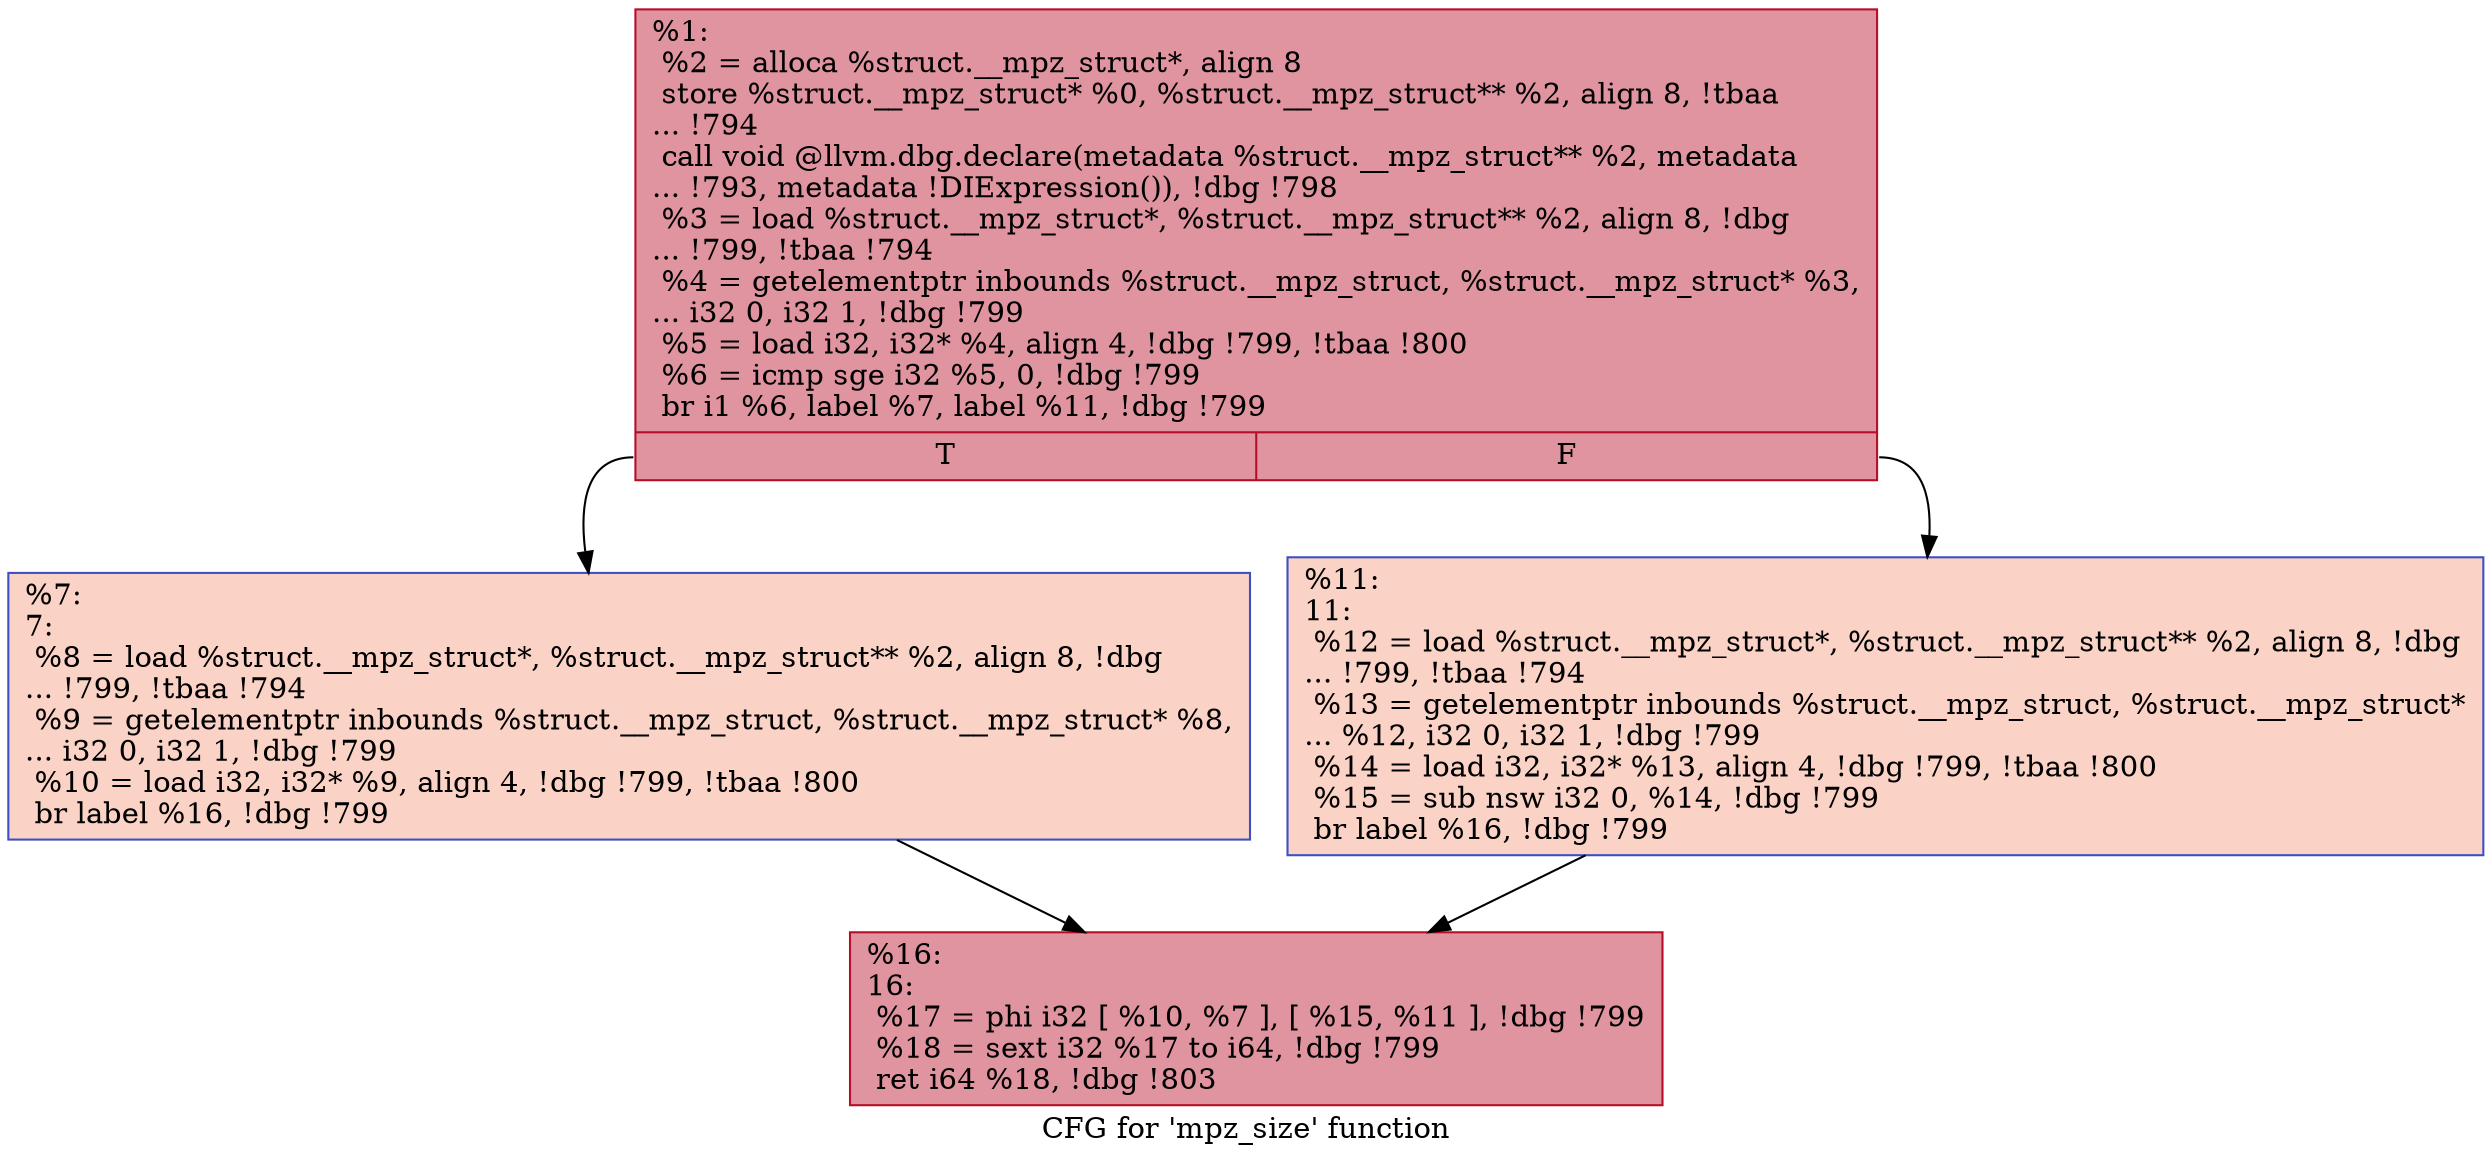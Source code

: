 digraph "CFG for 'mpz_size' function" {
	label="CFG for 'mpz_size' function";

	Node0x2655090 [shape=record,color="#b70d28ff", style=filled, fillcolor="#b70d2870",label="{%1:\l  %2 = alloca %struct.__mpz_struct*, align 8\l  store %struct.__mpz_struct* %0, %struct.__mpz_struct** %2, align 8, !tbaa\l... !794\l  call void @llvm.dbg.declare(metadata %struct.__mpz_struct** %2, metadata\l... !793, metadata !DIExpression()), !dbg !798\l  %3 = load %struct.__mpz_struct*, %struct.__mpz_struct** %2, align 8, !dbg\l... !799, !tbaa !794\l  %4 = getelementptr inbounds %struct.__mpz_struct, %struct.__mpz_struct* %3,\l... i32 0, i32 1, !dbg !799\l  %5 = load i32, i32* %4, align 4, !dbg !799, !tbaa !800\l  %6 = icmp sge i32 %5, 0, !dbg !799\l  br i1 %6, label %7, label %11, !dbg !799\l|{<s0>T|<s1>F}}"];
	Node0x2655090:s0 -> Node0x2657270;
	Node0x2655090:s1 -> Node0x26572c0;
	Node0x2657270 [shape=record,color="#3d50c3ff", style=filled, fillcolor="#f59c7d70",label="{%7:\l7:                                                \l  %8 = load %struct.__mpz_struct*, %struct.__mpz_struct** %2, align 8, !dbg\l... !799, !tbaa !794\l  %9 = getelementptr inbounds %struct.__mpz_struct, %struct.__mpz_struct* %8,\l... i32 0, i32 1, !dbg !799\l  %10 = load i32, i32* %9, align 4, !dbg !799, !tbaa !800\l  br label %16, !dbg !799\l}"];
	Node0x2657270 -> Node0x2657310;
	Node0x26572c0 [shape=record,color="#3d50c3ff", style=filled, fillcolor="#f59c7d70",label="{%11:\l11:                                               \l  %12 = load %struct.__mpz_struct*, %struct.__mpz_struct** %2, align 8, !dbg\l... !799, !tbaa !794\l  %13 = getelementptr inbounds %struct.__mpz_struct, %struct.__mpz_struct*\l... %12, i32 0, i32 1, !dbg !799\l  %14 = load i32, i32* %13, align 4, !dbg !799, !tbaa !800\l  %15 = sub nsw i32 0, %14, !dbg !799\l  br label %16, !dbg !799\l}"];
	Node0x26572c0 -> Node0x2657310;
	Node0x2657310 [shape=record,color="#b70d28ff", style=filled, fillcolor="#b70d2870",label="{%16:\l16:                                               \l  %17 = phi i32 [ %10, %7 ], [ %15, %11 ], !dbg !799\l  %18 = sext i32 %17 to i64, !dbg !799\l  ret i64 %18, !dbg !803\l}"];
}
